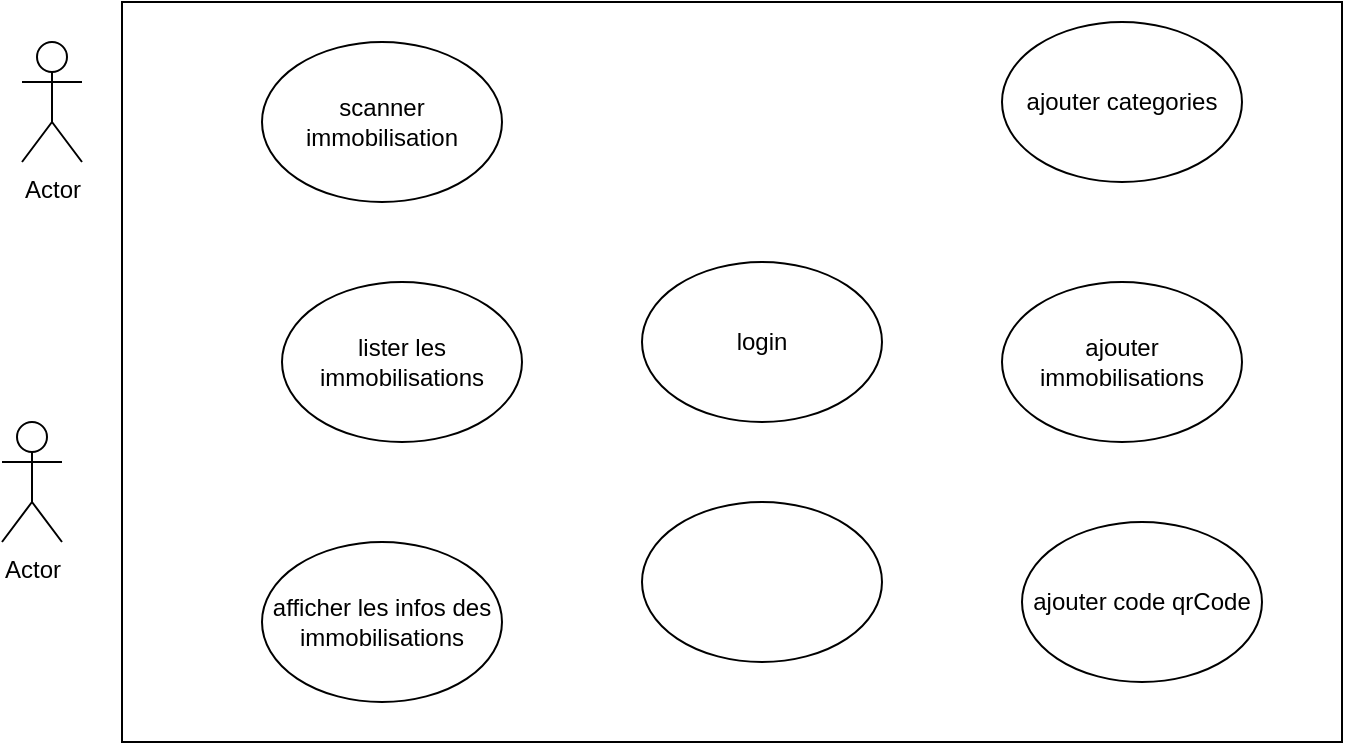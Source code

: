 <mxfile version="21.2.9" type="github">
  <diagram name="Page-1" id="Jt6sdJFW9X5KQuXTWVU3">
    <mxGraphModel dx="1035" dy="569" grid="1" gridSize="10" guides="1" tooltips="1" connect="1" arrows="1" fold="1" page="1" pageScale="1" pageWidth="827" pageHeight="1169" math="0" shadow="0">
      <root>
        <mxCell id="0" />
        <mxCell id="1" parent="0" />
        <mxCell id="oahv23GG5yVui-aDVSaN-1" value="" style="rounded=0;whiteSpace=wrap;html=1;" vertex="1" parent="1">
          <mxGeometry x="120" y="90" width="610" height="370" as="geometry" />
        </mxCell>
        <mxCell id="oahv23GG5yVui-aDVSaN-2" value="Actor" style="shape=umlActor;verticalLabelPosition=bottom;verticalAlign=top;html=1;" vertex="1" parent="1">
          <mxGeometry x="70" y="110" width="30" height="60" as="geometry" />
        </mxCell>
        <mxCell id="oahv23GG5yVui-aDVSaN-3" value="Actor" style="shape=umlActor;verticalLabelPosition=bottom;verticalAlign=top;html=1;" vertex="1" parent="1">
          <mxGeometry x="60" y="300" width="30" height="60" as="geometry" />
        </mxCell>
        <mxCell id="oahv23GG5yVui-aDVSaN-4" value="scanner immobilisation" style="ellipse;whiteSpace=wrap;html=1;" vertex="1" parent="1">
          <mxGeometry x="190" y="110" width="120" height="80" as="geometry" />
        </mxCell>
        <mxCell id="oahv23GG5yVui-aDVSaN-5" value="afficher les infos des immobilisations" style="ellipse;whiteSpace=wrap;html=1;" vertex="1" parent="1">
          <mxGeometry x="190" y="360" width="120" height="80" as="geometry" />
        </mxCell>
        <mxCell id="oahv23GG5yVui-aDVSaN-6" value="ajouter immobilisations" style="ellipse;whiteSpace=wrap;html=1;" vertex="1" parent="1">
          <mxGeometry x="560" y="230" width="120" height="80" as="geometry" />
        </mxCell>
        <mxCell id="oahv23GG5yVui-aDVSaN-7" value="ajouter categories" style="ellipse;whiteSpace=wrap;html=1;" vertex="1" parent="1">
          <mxGeometry x="560" y="100" width="120" height="80" as="geometry" />
        </mxCell>
        <mxCell id="oahv23GG5yVui-aDVSaN-8" value="ajouter code qrCode" style="ellipse;whiteSpace=wrap;html=1;" vertex="1" parent="1">
          <mxGeometry x="570" y="350" width="120" height="80" as="geometry" />
        </mxCell>
        <mxCell id="oahv23GG5yVui-aDVSaN-9" value="lister les immobilisations" style="ellipse;whiteSpace=wrap;html=1;" vertex="1" parent="1">
          <mxGeometry x="200" y="230" width="120" height="80" as="geometry" />
        </mxCell>
        <mxCell id="oahv23GG5yVui-aDVSaN-10" value="login" style="ellipse;whiteSpace=wrap;html=1;" vertex="1" parent="1">
          <mxGeometry x="380" y="220" width="120" height="80" as="geometry" />
        </mxCell>
        <mxCell id="oahv23GG5yVui-aDVSaN-12" value="" style="ellipse;whiteSpace=wrap;html=1;" vertex="1" parent="1">
          <mxGeometry x="380" y="340" width="120" height="80" as="geometry" />
        </mxCell>
      </root>
    </mxGraphModel>
  </diagram>
</mxfile>
